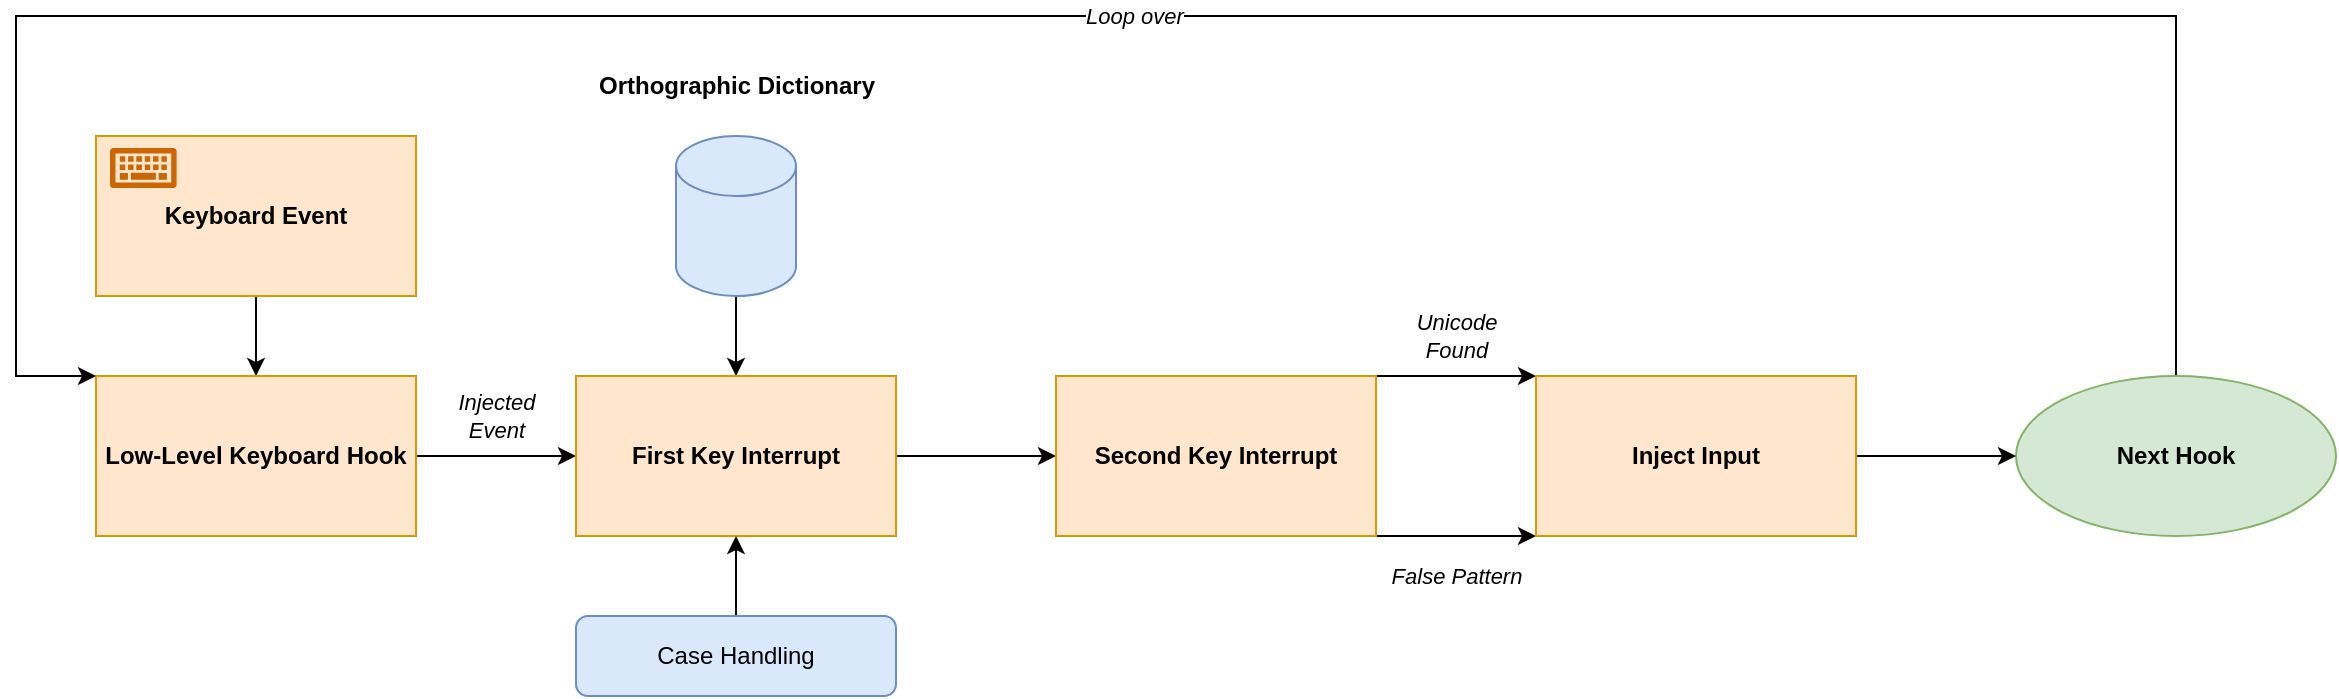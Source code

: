 <mxfile version="26.2.13">
  <diagram name="Page-1" id="LimrRxMWC2I6oEhMo6Kz">
    <mxGraphModel dx="2068" dy="1103" grid="1" gridSize="10" guides="1" tooltips="1" connect="1" arrows="1" fold="1" page="1" pageScale="1" pageWidth="1169" pageHeight="827" math="0" shadow="0">
      <root>
        <mxCell id="0" />
        <mxCell id="1" parent="0" />
        <mxCell id="HC-LKFkMHwujQHdH2ovP-4" style="edgeStyle=orthogonalEdgeStyle;rounded=0;orthogonalLoop=1;jettySize=auto;html=1;exitX=0.5;exitY=1;exitDx=0;exitDy=0;entryX=0.5;entryY=0;entryDx=0;entryDy=0;" edge="1" parent="1" source="HC-LKFkMHwujQHdH2ovP-1" target="HC-LKFkMHwujQHdH2ovP-2">
          <mxGeometry relative="1" as="geometry" />
        </mxCell>
        <mxCell id="HC-LKFkMHwujQHdH2ovP-1" value="&lt;b&gt;Keyboard Event&lt;/b&gt;" style="rounded=0;whiteSpace=wrap;html=1;fillColor=#ffe6cc;strokeColor=#d79b00;" vertex="1" parent="1">
          <mxGeometry x="80" y="120" width="160" height="80" as="geometry" />
        </mxCell>
        <mxCell id="HC-LKFkMHwujQHdH2ovP-10" value="&lt;i&gt;Injected&lt;/i&gt;&lt;div&gt;&lt;i&gt;Event&lt;/i&gt;&lt;/div&gt;" style="edgeStyle=orthogonalEdgeStyle;rounded=0;orthogonalLoop=1;jettySize=auto;html=1;exitX=1;exitY=0.5;exitDx=0;exitDy=0;entryX=0;entryY=0.5;entryDx=0;entryDy=0;" edge="1" parent="1" source="HC-LKFkMHwujQHdH2ovP-2" target="HC-LKFkMHwujQHdH2ovP-9">
          <mxGeometry y="20" relative="1" as="geometry">
            <mxPoint as="offset" />
          </mxGeometry>
        </mxCell>
        <mxCell id="HC-LKFkMHwujQHdH2ovP-2" value="&lt;b&gt;Low-Level Keyboard Hook&lt;/b&gt;" style="rounded=0;whiteSpace=wrap;html=1;fillColor=#ffe6cc;strokeColor=#d79b00;" vertex="1" parent="1">
          <mxGeometry x="80" y="240" width="160" height="80" as="geometry" />
        </mxCell>
        <mxCell id="HC-LKFkMHwujQHdH2ovP-3" value="" style="sketch=0;aspect=fixed;pointerEvents=1;shadow=0;dashed=0;html=1;strokeColor=none;labelPosition=center;verticalLabelPosition=bottom;verticalAlign=top;align=center;fillColor=#CC6600;shape=mxgraph.mscae.enterprise.keyboard" vertex="1" parent="1">
          <mxGeometry x="87" y="126" width="33.33" height="20" as="geometry" />
        </mxCell>
        <mxCell id="HC-LKFkMHwujQHdH2ovP-11" style="edgeStyle=orthogonalEdgeStyle;rounded=0;orthogonalLoop=1;jettySize=auto;html=1;exitX=0.5;exitY=1;exitDx=0;exitDy=0;exitPerimeter=0;entryX=0.5;entryY=0;entryDx=0;entryDy=0;" edge="1" parent="1" source="HC-LKFkMHwujQHdH2ovP-7" target="HC-LKFkMHwujQHdH2ovP-9">
          <mxGeometry relative="1" as="geometry" />
        </mxCell>
        <mxCell id="HC-LKFkMHwujQHdH2ovP-7" value="" style="shape=cylinder3;whiteSpace=wrap;html=1;boundedLbl=1;backgroundOutline=1;size=15;fillColor=#dae8fc;strokeColor=#6c8ebf;" vertex="1" parent="1">
          <mxGeometry x="370" y="120" width="60" height="80" as="geometry" />
        </mxCell>
        <mxCell id="HC-LKFkMHwujQHdH2ovP-8" value="&lt;span style=&quot;text-wrap-mode: wrap;&quot;&gt;&lt;b&gt;Orthographic Dictionary&lt;/b&gt;&lt;/span&gt;" style="text;html=1;align=center;verticalAlign=middle;resizable=0;points=[];autosize=1;strokeColor=none;fillColor=none;" vertex="1" parent="1">
          <mxGeometry x="325" y="80" width="150" height="30" as="geometry" />
        </mxCell>
        <mxCell id="HC-LKFkMHwujQHdH2ovP-17" style="edgeStyle=orthogonalEdgeStyle;rounded=0;orthogonalLoop=1;jettySize=auto;html=1;exitX=1;exitY=0.5;exitDx=0;exitDy=0;entryX=0;entryY=0.5;entryDx=0;entryDy=0;" edge="1" parent="1" source="HC-LKFkMHwujQHdH2ovP-9" target="HC-LKFkMHwujQHdH2ovP-14">
          <mxGeometry relative="1" as="geometry" />
        </mxCell>
        <mxCell id="HC-LKFkMHwujQHdH2ovP-9" value="&lt;b&gt;First Key Interrupt&lt;/b&gt;" style="rounded=0;whiteSpace=wrap;html=1;fillColor=#ffe6cc;strokeColor=#d79b00;" vertex="1" parent="1">
          <mxGeometry x="320" y="240" width="160" height="80" as="geometry" />
        </mxCell>
        <mxCell id="HC-LKFkMHwujQHdH2ovP-13" style="edgeStyle=orthogonalEdgeStyle;rounded=0;orthogonalLoop=1;jettySize=auto;html=1;exitX=0.5;exitY=0;exitDx=0;exitDy=0;" edge="1" parent="1" source="HC-LKFkMHwujQHdH2ovP-12" target="HC-LKFkMHwujQHdH2ovP-9">
          <mxGeometry relative="1" as="geometry" />
        </mxCell>
        <mxCell id="HC-LKFkMHwujQHdH2ovP-12" value="Case Handling" style="rounded=1;whiteSpace=wrap;html=1;fillColor=#dae8fc;strokeColor=#6c8ebf;" vertex="1" parent="1">
          <mxGeometry x="320" y="360" width="160" height="40" as="geometry" />
        </mxCell>
        <mxCell id="HC-LKFkMHwujQHdH2ovP-20" value="Unicode&lt;div&gt;Found&lt;/div&gt;" style="edgeStyle=orthogonalEdgeStyle;rounded=0;orthogonalLoop=1;jettySize=auto;html=1;exitX=1;exitY=0;exitDx=0;exitDy=0;fontStyle=2;entryX=0;entryY=0;entryDx=0;entryDy=0;" edge="1" parent="1" source="HC-LKFkMHwujQHdH2ovP-14" target="HC-LKFkMHwujQHdH2ovP-19">
          <mxGeometry y="20" relative="1" as="geometry">
            <Array as="points">
              <mxPoint x="760" y="240" />
              <mxPoint x="760" y="240" />
            </Array>
            <mxPoint as="offset" />
          </mxGeometry>
        </mxCell>
        <mxCell id="HC-LKFkMHwujQHdH2ovP-28" value="False Pattern" style="edgeStyle=orthogonalEdgeStyle;rounded=0;orthogonalLoop=1;jettySize=auto;html=1;exitX=1;exitY=1;exitDx=0;exitDy=0;entryX=0;entryY=1;entryDx=0;entryDy=0;fontStyle=2" edge="1" parent="1" source="HC-LKFkMHwujQHdH2ovP-14" target="HC-LKFkMHwujQHdH2ovP-19">
          <mxGeometry y="-20" relative="1" as="geometry">
            <Array as="points">
              <mxPoint x="770" y="320" />
              <mxPoint x="770" y="320" />
            </Array>
            <mxPoint as="offset" />
          </mxGeometry>
        </mxCell>
        <mxCell id="HC-LKFkMHwujQHdH2ovP-14" value="&lt;b&gt;Second Key Interrupt&lt;/b&gt;" style="rounded=0;whiteSpace=wrap;html=1;fillColor=#ffe6cc;strokeColor=#d79b00;" vertex="1" parent="1">
          <mxGeometry x="560" y="240" width="160" height="80" as="geometry" />
        </mxCell>
        <mxCell id="HC-LKFkMHwujQHdH2ovP-22" value="Loop over" style="edgeStyle=orthogonalEdgeStyle;rounded=0;orthogonalLoop=1;jettySize=auto;html=1;exitX=0.5;exitY=0;exitDx=0;exitDy=0;entryX=0;entryY=0;entryDx=0;entryDy=0;fontStyle=2" edge="1" parent="1" source="HC-LKFkMHwujQHdH2ovP-15" target="HC-LKFkMHwujQHdH2ovP-2">
          <mxGeometry x="-0.053" relative="1" as="geometry">
            <Array as="points">
              <mxPoint x="1120" y="60" />
              <mxPoint x="40" y="60" />
              <mxPoint x="40" y="240" />
            </Array>
            <mxPoint as="offset" />
          </mxGeometry>
        </mxCell>
        <mxCell id="HC-LKFkMHwujQHdH2ovP-15" value="Next Hook" style="ellipse;whiteSpace=wrap;html=1;fillColor=#d5e8d4;strokeColor=#82b366;fontStyle=1" vertex="1" parent="1">
          <mxGeometry x="1040" y="240" width="160" height="80" as="geometry" />
        </mxCell>
        <mxCell id="HC-LKFkMHwujQHdH2ovP-21" style="edgeStyle=orthogonalEdgeStyle;rounded=0;orthogonalLoop=1;jettySize=auto;html=1;exitX=1;exitY=0.5;exitDx=0;exitDy=0;entryX=0;entryY=0.5;entryDx=0;entryDy=0;" edge="1" parent="1" source="HC-LKFkMHwujQHdH2ovP-19" target="HC-LKFkMHwujQHdH2ovP-15">
          <mxGeometry relative="1" as="geometry" />
        </mxCell>
        <mxCell id="HC-LKFkMHwujQHdH2ovP-19" value="&lt;b&gt;Inject Input&lt;/b&gt;" style="rounded=0;whiteSpace=wrap;html=1;fillColor=#ffe6cc;strokeColor=#d79b00;" vertex="1" parent="1">
          <mxGeometry x="800" y="240" width="160" height="80" as="geometry" />
        </mxCell>
      </root>
    </mxGraphModel>
  </diagram>
</mxfile>
